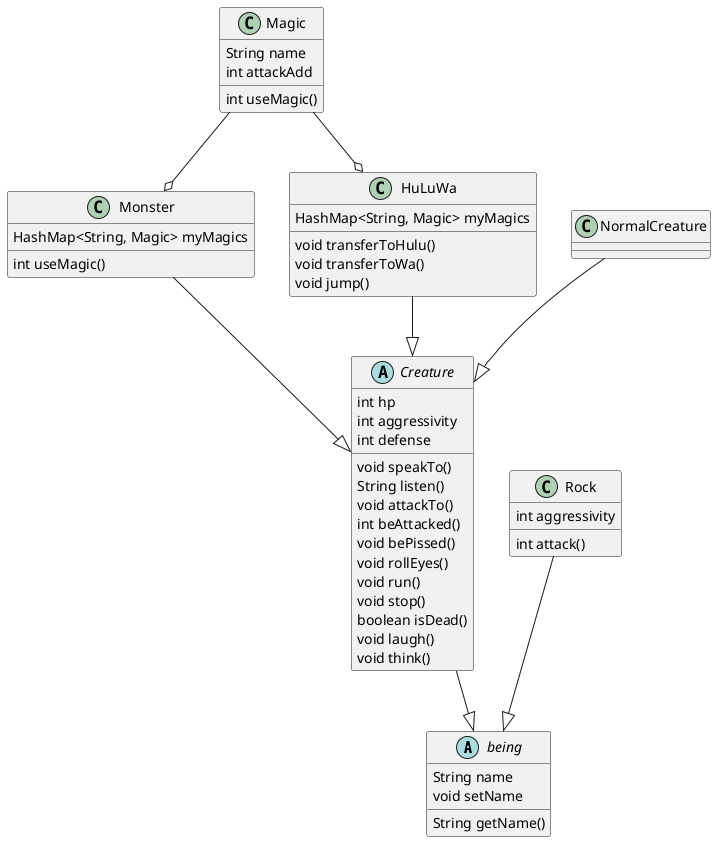 @startuml
abstract class being
{
    String name
    String getName()
    void setName
}
abstract class Creature
{
    int hp
    int aggressivity
    int defense

    void speakTo()
    String listen()
    void attackTo()
    int beAttacked()
    void bePissed()
    void rollEyes()
    void run()
    void stop()
    boolean isDead()
    void laugh()
    void think()
}
class Rock
{
    int aggressivity
    int attack()
}
class Magic
{
    String name
    int attackAdd

    int useMagic()
}
class Monster
{
    HashMap<String, Magic> myMagics

    int useMagic()
}
class HuLuWa
{
    HashMap<String, Magic> myMagics

    void transferToHulu()
    void transferToWa()
    void jump()
}
class NormalCreature
{

}

Creature --|> being
Rock --|> being
NormalCreature --|> Creature
Monster --|> Creature
HuLuWa --|> Creature
Magic --o HuLuWa
Magic --o Monster
@enduml